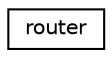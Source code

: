 digraph G
{
  edge [fontname="Helvetica",fontsize="10",labelfontname="Helvetica",labelfontsize="10"];
  node [fontname="Helvetica",fontsize="10",shape=record];
  rankdir=LR;
  Node1 [label="router",height=0.2,width=0.4,color="black", fillcolor="white", style="filled",URL="$classrouter.html"];
}
